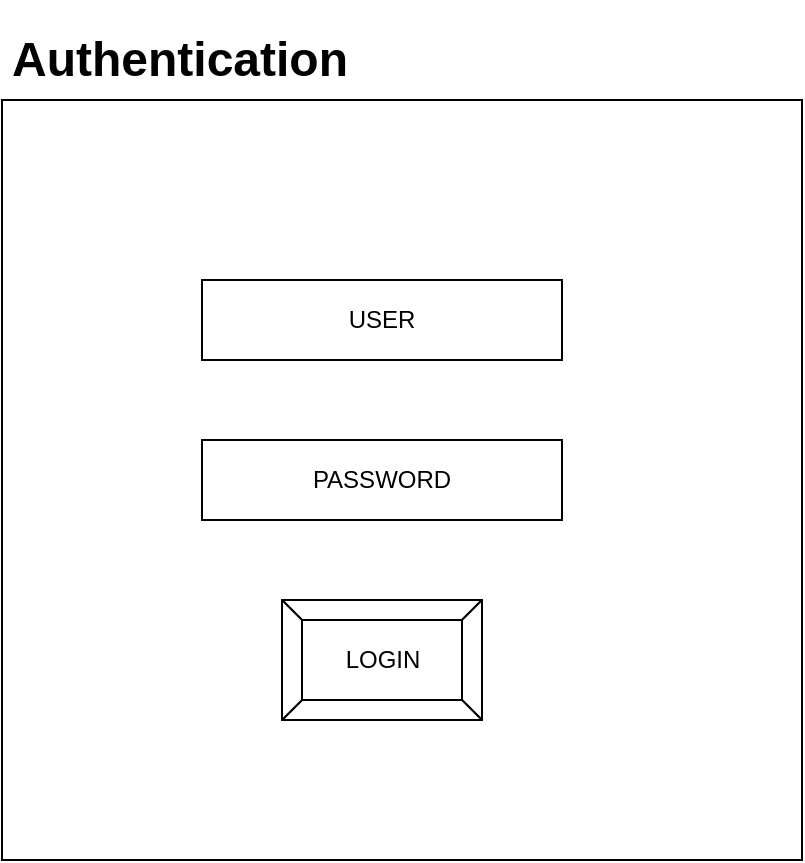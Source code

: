 <mxfile version="20.1.1" type="github">
  <diagram id="YnqQtK5fT6dAKDrcnCmn" name="Page-1">
    <mxGraphModel dx="1258" dy="690" grid="1" gridSize="10" guides="1" tooltips="1" connect="1" arrows="1" fold="1" page="1" pageScale="1" pageWidth="850" pageHeight="1100" math="0" shadow="0">
      <root>
        <mxCell id="0" />
        <mxCell id="1" parent="0" />
        <mxCell id="ifVMXw7Uef_25uuYWxH6-1" value="" style="rounded=0;whiteSpace=wrap;html=1;" vertex="1" parent="1">
          <mxGeometry x="60" y="60" width="400" height="380" as="geometry" />
        </mxCell>
        <mxCell id="ifVMXw7Uef_25uuYWxH6-3" value="" style="verticalLabelPosition=bottom;verticalAlign=top;html=1;shape=mxgraph.basic.rect;fillColor2=none;strokeWidth=1;size=20;indent=5;" vertex="1" parent="1">
          <mxGeometry x="160" y="150" width="180" height="40" as="geometry" />
        </mxCell>
        <mxCell id="ifVMXw7Uef_25uuYWxH6-4" value="USER" style="text;html=1;strokeColor=none;fillColor=none;align=center;verticalAlign=middle;whiteSpace=wrap;rounded=0;" vertex="1" parent="1">
          <mxGeometry x="160" y="160" width="180" height="20" as="geometry" />
        </mxCell>
        <mxCell id="ifVMXw7Uef_25uuYWxH6-7" value="" style="verticalLabelPosition=bottom;verticalAlign=top;html=1;shape=mxgraph.basic.rect;fillColor2=none;strokeWidth=1;size=20;indent=5;" vertex="1" parent="1">
          <mxGeometry x="160" y="230" width="180" height="40" as="geometry" />
        </mxCell>
        <mxCell id="ifVMXw7Uef_25uuYWxH6-8" value="PASSWORD" style="text;html=1;strokeColor=none;fillColor=none;align=center;verticalAlign=middle;whiteSpace=wrap;rounded=0;" vertex="1" parent="1">
          <mxGeometry x="160" y="240" width="180" height="20" as="geometry" />
        </mxCell>
        <mxCell id="ifVMXw7Uef_25uuYWxH6-10" value="LOGIN" style="labelPosition=center;verticalLabelPosition=middle;align=center;html=1;shape=mxgraph.basic.button;dx=10;" vertex="1" parent="1">
          <mxGeometry x="200" y="310" width="100" height="60" as="geometry" />
        </mxCell>
        <mxCell id="ifVMXw7Uef_25uuYWxH6-11" value="&lt;h1&gt;Authentication&lt;/h1&gt;" style="text;html=1;strokeColor=none;fillColor=none;spacing=5;spacingTop=-20;whiteSpace=wrap;overflow=hidden;rounded=0;" vertex="1" parent="1">
          <mxGeometry x="60" y="20" width="190" height="120" as="geometry" />
        </mxCell>
      </root>
    </mxGraphModel>
  </diagram>
</mxfile>
